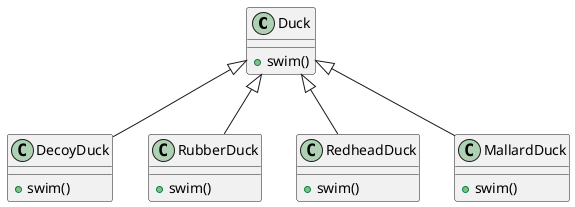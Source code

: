 @startuml init2

class Duck{
    + swim()
}

together{
    class MallardDuck{
        + swim()
    }

    class RedheadDuck{
        + swim()
    }

    class RubberDuck{
        + swim()
    }

    class DecoyDuck{
        + swim()
    }
}

Duck <|-- MallardDuck
Duck <|-- RedheadDuck
Duck <|-- RubberDuck
Duck <|-- DecoyDuck

@enduml
